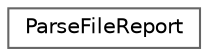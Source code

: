 digraph "类继承关系图"
{
 // LATEX_PDF_SIZE
  bgcolor="transparent";
  edge [fontname=Helvetica,fontsize=10,labelfontname=Helvetica,labelfontsize=10];
  node [fontname=Helvetica,fontsize=10,shape=box,height=0.2,width=0.4];
  rankdir="LR";
  Node0 [id="Node000000",label="ParseFileReport",height=0.2,width=0.4,color="grey40", fillcolor="white", style="filled",URL="$struct_parse_file_report.html",tooltip=" "];
}
